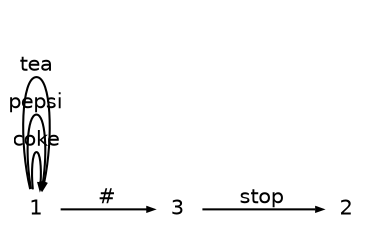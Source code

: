 digraph g
{
   graph [rankdir=LR];
   edge [arrowsize=0.3,fontsize=10,fontname=Helvetica];
   node [shape=plaintext,width=.3,height=.2,fontsize=10,fontname=Helvetica];
   1->1 [label="coke"];
   1->1 [label="pepsi"];
   1->1 [label="tea"];
   1->3 [label="#"];
   3->2 [label="stop"];
}
